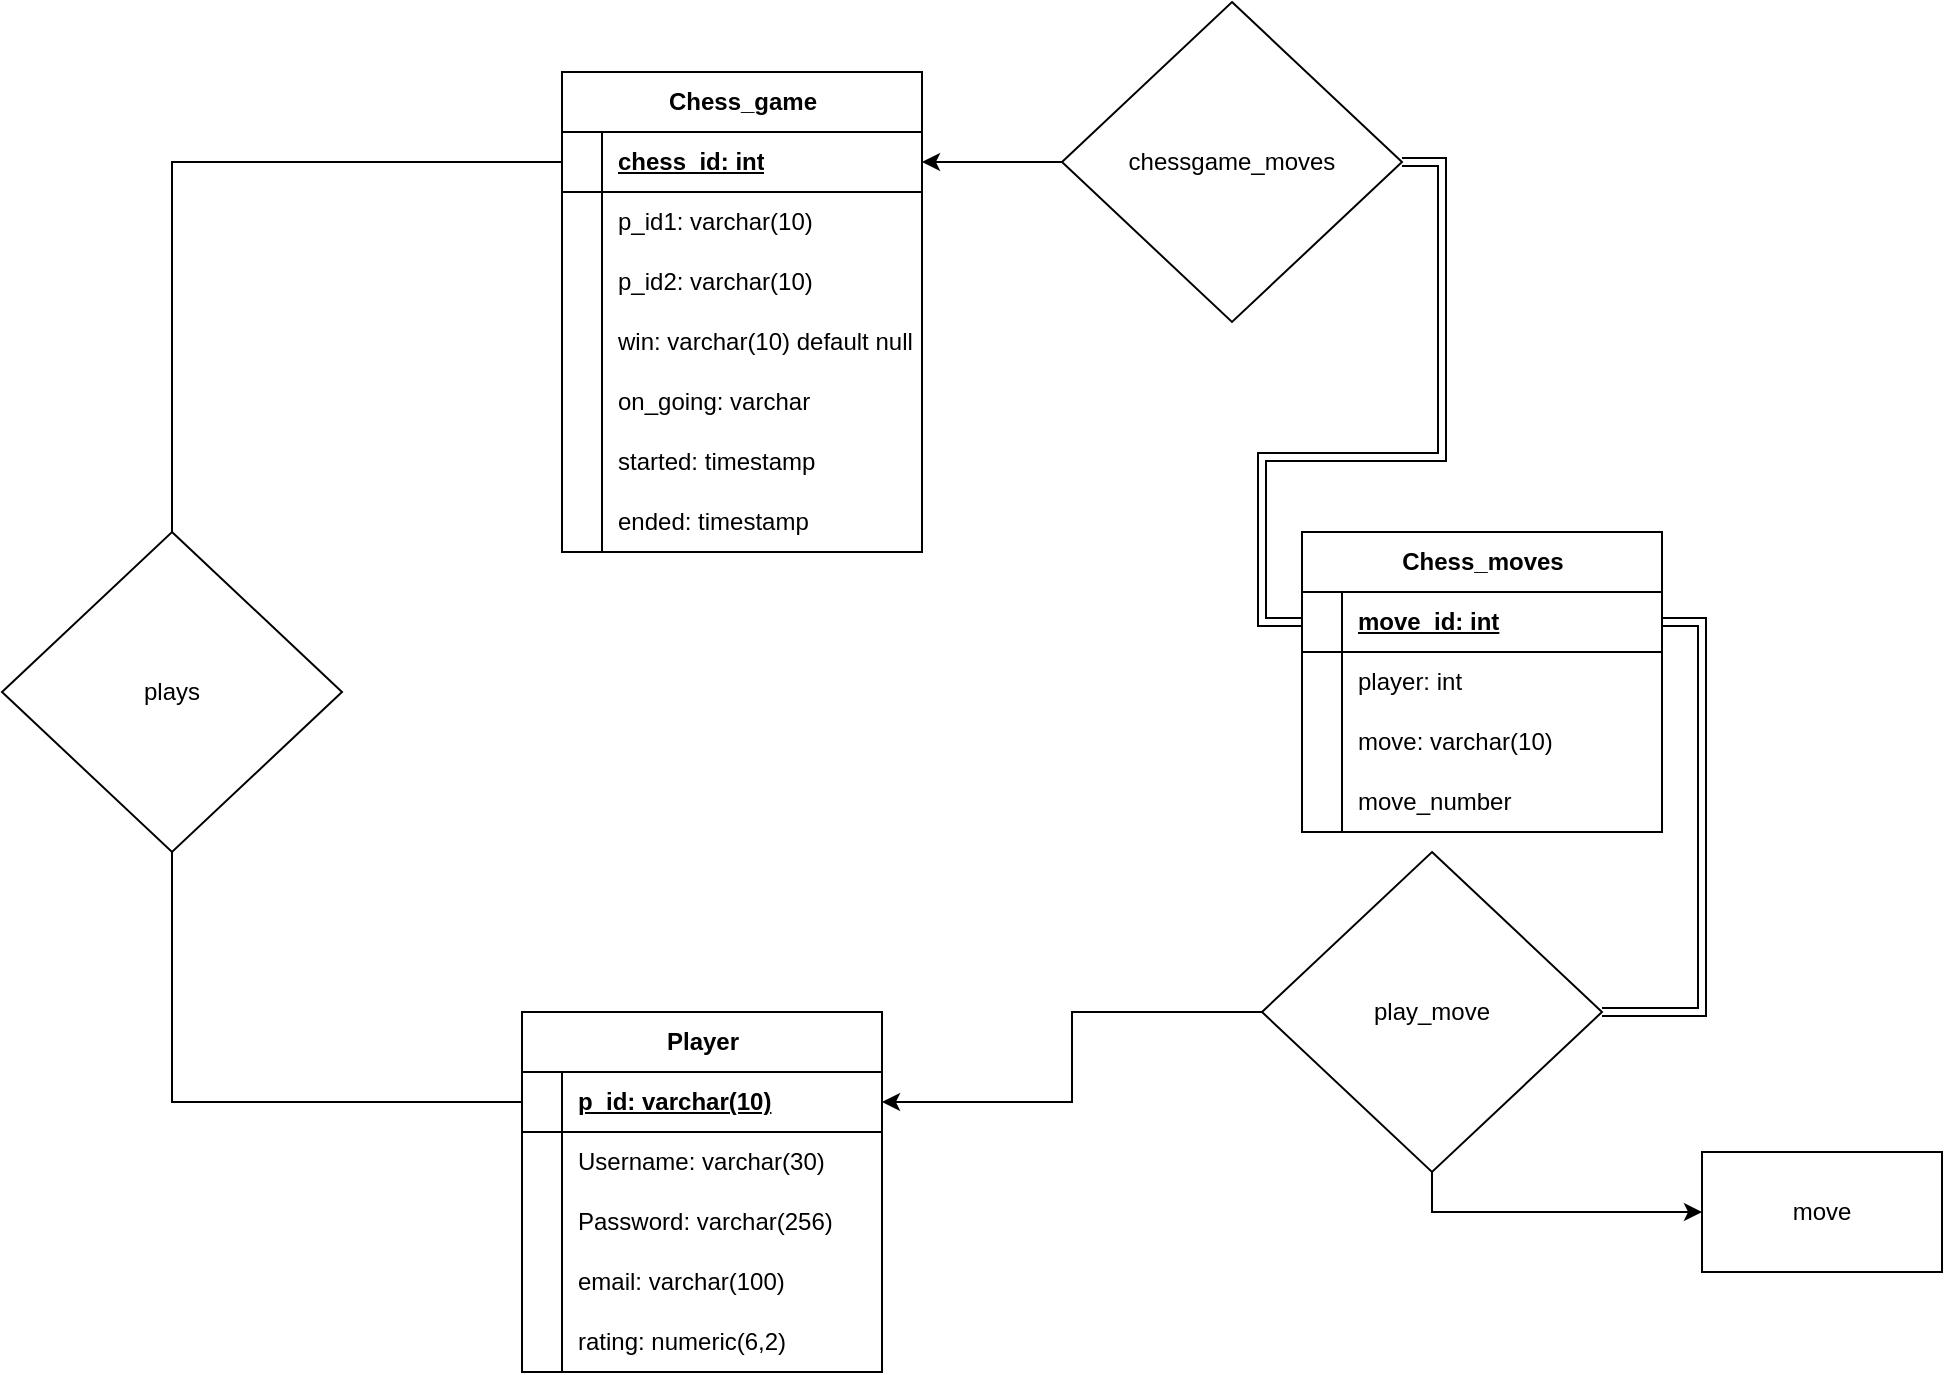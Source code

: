 <mxfile version="24.7.8">
  <diagram name="Page-1" id="qYrCSqp6k7sTd2x5lLK0">
    <mxGraphModel dx="1434" dy="844" grid="1" gridSize="10" guides="1" tooltips="1" connect="1" arrows="1" fold="1" page="1" pageScale="1" pageWidth="850" pageHeight="1100" math="0" shadow="0">
      <root>
        <mxCell id="0" />
        <mxCell id="1" parent="0" />
        <mxCell id="iKL3PpLo9b1Wdhrj3Grf-9" value="Chess_game" style="shape=table;startSize=30;container=1;collapsible=1;childLayout=tableLayout;fixedRows=1;rowLines=0;fontStyle=1;align=center;resizeLast=1;html=1;" parent="1" vertex="1">
          <mxGeometry x="290" y="80" width="180" height="240" as="geometry" />
        </mxCell>
        <mxCell id="iKL3PpLo9b1Wdhrj3Grf-10" value="" style="shape=tableRow;horizontal=0;startSize=0;swimlaneHead=0;swimlaneBody=0;fillColor=none;collapsible=0;dropTarget=0;points=[[0,0.5],[1,0.5]];portConstraint=eastwest;top=0;left=0;right=0;bottom=1;" parent="iKL3PpLo9b1Wdhrj3Grf-9" vertex="1">
          <mxGeometry y="30" width="180" height="30" as="geometry" />
        </mxCell>
        <mxCell id="iKL3PpLo9b1Wdhrj3Grf-11" value="" style="shape=partialRectangle;connectable=0;fillColor=none;top=0;left=0;bottom=0;right=0;fontStyle=1;overflow=hidden;whiteSpace=wrap;html=1;" parent="iKL3PpLo9b1Wdhrj3Grf-10" vertex="1">
          <mxGeometry width="20" height="30" as="geometry">
            <mxRectangle width="20" height="30" as="alternateBounds" />
          </mxGeometry>
        </mxCell>
        <mxCell id="iKL3PpLo9b1Wdhrj3Grf-12" value="chess_id: int" style="shape=partialRectangle;connectable=0;fillColor=none;top=0;left=0;bottom=0;right=0;align=left;spacingLeft=6;fontStyle=5;overflow=hidden;whiteSpace=wrap;html=1;" parent="iKL3PpLo9b1Wdhrj3Grf-10" vertex="1">
          <mxGeometry x="20" width="160" height="30" as="geometry">
            <mxRectangle width="160" height="30" as="alternateBounds" />
          </mxGeometry>
        </mxCell>
        <mxCell id="iKL3PpLo9b1Wdhrj3Grf-13" value="" style="shape=tableRow;horizontal=0;startSize=0;swimlaneHead=0;swimlaneBody=0;fillColor=none;collapsible=0;dropTarget=0;points=[[0,0.5],[1,0.5]];portConstraint=eastwest;top=0;left=0;right=0;bottom=0;" parent="iKL3PpLo9b1Wdhrj3Grf-9" vertex="1">
          <mxGeometry y="60" width="180" height="30" as="geometry" />
        </mxCell>
        <mxCell id="iKL3PpLo9b1Wdhrj3Grf-14" value="" style="shape=partialRectangle;connectable=0;fillColor=none;top=0;left=0;bottom=0;right=0;editable=1;overflow=hidden;whiteSpace=wrap;html=1;" parent="iKL3PpLo9b1Wdhrj3Grf-13" vertex="1">
          <mxGeometry width="20" height="30" as="geometry">
            <mxRectangle width="20" height="30" as="alternateBounds" />
          </mxGeometry>
        </mxCell>
        <mxCell id="iKL3PpLo9b1Wdhrj3Grf-15" value="p_id1: varchar(10)" style="shape=partialRectangle;connectable=0;fillColor=none;top=0;left=0;bottom=0;right=0;align=left;spacingLeft=6;overflow=hidden;whiteSpace=wrap;html=1;" parent="iKL3PpLo9b1Wdhrj3Grf-13" vertex="1">
          <mxGeometry x="20" width="160" height="30" as="geometry">
            <mxRectangle width="160" height="30" as="alternateBounds" />
          </mxGeometry>
        </mxCell>
        <mxCell id="iKL3PpLo9b1Wdhrj3Grf-16" value="" style="shape=tableRow;horizontal=0;startSize=0;swimlaneHead=0;swimlaneBody=0;fillColor=none;collapsible=0;dropTarget=0;points=[[0,0.5],[1,0.5]];portConstraint=eastwest;top=0;left=0;right=0;bottom=0;" parent="iKL3PpLo9b1Wdhrj3Grf-9" vertex="1">
          <mxGeometry y="90" width="180" height="30" as="geometry" />
        </mxCell>
        <mxCell id="iKL3PpLo9b1Wdhrj3Grf-17" value="" style="shape=partialRectangle;connectable=0;fillColor=none;top=0;left=0;bottom=0;right=0;editable=1;overflow=hidden;whiteSpace=wrap;html=1;" parent="iKL3PpLo9b1Wdhrj3Grf-16" vertex="1">
          <mxGeometry width="20" height="30" as="geometry">
            <mxRectangle width="20" height="30" as="alternateBounds" />
          </mxGeometry>
        </mxCell>
        <mxCell id="iKL3PpLo9b1Wdhrj3Grf-18" value="p_id2: varchar(10)" style="shape=partialRectangle;connectable=0;fillColor=none;top=0;left=0;bottom=0;right=0;align=left;spacingLeft=6;overflow=hidden;whiteSpace=wrap;html=1;" parent="iKL3PpLo9b1Wdhrj3Grf-16" vertex="1">
          <mxGeometry x="20" width="160" height="30" as="geometry">
            <mxRectangle width="160" height="30" as="alternateBounds" />
          </mxGeometry>
        </mxCell>
        <mxCell id="iKL3PpLo9b1Wdhrj3Grf-19" value="" style="shape=tableRow;horizontal=0;startSize=0;swimlaneHead=0;swimlaneBody=0;fillColor=none;collapsible=0;dropTarget=0;points=[[0,0.5],[1,0.5]];portConstraint=eastwest;top=0;left=0;right=0;bottom=0;" parent="iKL3PpLo9b1Wdhrj3Grf-9" vertex="1">
          <mxGeometry y="120" width="180" height="30" as="geometry" />
        </mxCell>
        <mxCell id="iKL3PpLo9b1Wdhrj3Grf-20" value="" style="shape=partialRectangle;connectable=0;fillColor=none;top=0;left=0;bottom=0;right=0;editable=1;overflow=hidden;whiteSpace=wrap;html=1;" parent="iKL3PpLo9b1Wdhrj3Grf-19" vertex="1">
          <mxGeometry width="20" height="30" as="geometry">
            <mxRectangle width="20" height="30" as="alternateBounds" />
          </mxGeometry>
        </mxCell>
        <mxCell id="iKL3PpLo9b1Wdhrj3Grf-21" value="win: varchar(10) default null" style="shape=partialRectangle;connectable=0;fillColor=none;top=0;left=0;bottom=0;right=0;align=left;spacingLeft=6;overflow=hidden;whiteSpace=wrap;html=1;" parent="iKL3PpLo9b1Wdhrj3Grf-19" vertex="1">
          <mxGeometry x="20" width="160" height="30" as="geometry">
            <mxRectangle width="160" height="30" as="alternateBounds" />
          </mxGeometry>
        </mxCell>
        <mxCell id="HNaoeisaOIT4UkUStYvM-53" value="" style="shape=tableRow;horizontal=0;startSize=0;swimlaneHead=0;swimlaneBody=0;fillColor=none;collapsible=0;dropTarget=0;points=[[0,0.5],[1,0.5]];portConstraint=eastwest;top=0;left=0;right=0;bottom=0;" parent="iKL3PpLo9b1Wdhrj3Grf-9" vertex="1">
          <mxGeometry y="150" width="180" height="30" as="geometry" />
        </mxCell>
        <mxCell id="HNaoeisaOIT4UkUStYvM-54" value="" style="shape=partialRectangle;connectable=0;fillColor=none;top=0;left=0;bottom=0;right=0;editable=1;overflow=hidden;whiteSpace=wrap;html=1;" parent="HNaoeisaOIT4UkUStYvM-53" vertex="1">
          <mxGeometry width="20" height="30" as="geometry">
            <mxRectangle width="20" height="30" as="alternateBounds" />
          </mxGeometry>
        </mxCell>
        <mxCell id="HNaoeisaOIT4UkUStYvM-55" value="on_going: varchar" style="shape=partialRectangle;connectable=0;fillColor=none;top=0;left=0;bottom=0;right=0;align=left;spacingLeft=6;overflow=hidden;whiteSpace=wrap;html=1;" parent="HNaoeisaOIT4UkUStYvM-53" vertex="1">
          <mxGeometry x="20" width="160" height="30" as="geometry">
            <mxRectangle width="160" height="30" as="alternateBounds" />
          </mxGeometry>
        </mxCell>
        <mxCell id="HNaoeisaOIT4UkUStYvM-59" value="" style="shape=tableRow;horizontal=0;startSize=0;swimlaneHead=0;swimlaneBody=0;fillColor=none;collapsible=0;dropTarget=0;points=[[0,0.5],[1,0.5]];portConstraint=eastwest;top=0;left=0;right=0;bottom=0;" parent="iKL3PpLo9b1Wdhrj3Grf-9" vertex="1">
          <mxGeometry y="180" width="180" height="30" as="geometry" />
        </mxCell>
        <mxCell id="HNaoeisaOIT4UkUStYvM-60" value="" style="shape=partialRectangle;connectable=0;fillColor=none;top=0;left=0;bottom=0;right=0;editable=1;overflow=hidden;whiteSpace=wrap;html=1;" parent="HNaoeisaOIT4UkUStYvM-59" vertex="1">
          <mxGeometry width="20" height="30" as="geometry">
            <mxRectangle width="20" height="30" as="alternateBounds" />
          </mxGeometry>
        </mxCell>
        <mxCell id="HNaoeisaOIT4UkUStYvM-61" value="started: timestamp" style="shape=partialRectangle;connectable=0;fillColor=none;top=0;left=0;bottom=0;right=0;align=left;spacingLeft=6;overflow=hidden;whiteSpace=wrap;html=1;" parent="HNaoeisaOIT4UkUStYvM-59" vertex="1">
          <mxGeometry x="20" width="160" height="30" as="geometry">
            <mxRectangle width="160" height="30" as="alternateBounds" />
          </mxGeometry>
        </mxCell>
        <mxCell id="HNaoeisaOIT4UkUStYvM-62" value="" style="shape=tableRow;horizontal=0;startSize=0;swimlaneHead=0;swimlaneBody=0;fillColor=none;collapsible=0;dropTarget=0;points=[[0,0.5],[1,0.5]];portConstraint=eastwest;top=0;left=0;right=0;bottom=0;" parent="iKL3PpLo9b1Wdhrj3Grf-9" vertex="1">
          <mxGeometry y="210" width="180" height="30" as="geometry" />
        </mxCell>
        <mxCell id="HNaoeisaOIT4UkUStYvM-63" value="" style="shape=partialRectangle;connectable=0;fillColor=none;top=0;left=0;bottom=0;right=0;editable=1;overflow=hidden;whiteSpace=wrap;html=1;" parent="HNaoeisaOIT4UkUStYvM-62" vertex="1">
          <mxGeometry width="20" height="30" as="geometry">
            <mxRectangle width="20" height="30" as="alternateBounds" />
          </mxGeometry>
        </mxCell>
        <mxCell id="HNaoeisaOIT4UkUStYvM-64" value="ended: timestamp" style="shape=partialRectangle;connectable=0;fillColor=none;top=0;left=0;bottom=0;right=0;align=left;spacingLeft=6;overflow=hidden;whiteSpace=wrap;html=1;" parent="HNaoeisaOIT4UkUStYvM-62" vertex="1">
          <mxGeometry x="20" width="160" height="30" as="geometry">
            <mxRectangle width="160" height="30" as="alternateBounds" />
          </mxGeometry>
        </mxCell>
        <mxCell id="iKL3PpLo9b1Wdhrj3Grf-22" value="Chess_moves" style="shape=table;startSize=30;container=1;collapsible=1;childLayout=tableLayout;fixedRows=1;rowLines=0;fontStyle=1;align=center;resizeLast=1;html=1;" parent="1" vertex="1">
          <mxGeometry x="660" y="310" width="180" height="150" as="geometry" />
        </mxCell>
        <mxCell id="iKL3PpLo9b1Wdhrj3Grf-23" value="" style="shape=tableRow;horizontal=0;startSize=0;swimlaneHead=0;swimlaneBody=0;fillColor=none;collapsible=0;dropTarget=0;points=[[0,0.5],[1,0.5]];portConstraint=eastwest;top=0;left=0;right=0;bottom=1;" parent="iKL3PpLo9b1Wdhrj3Grf-22" vertex="1">
          <mxGeometry y="30" width="180" height="30" as="geometry" />
        </mxCell>
        <mxCell id="iKL3PpLo9b1Wdhrj3Grf-24" value="" style="shape=partialRectangle;connectable=0;fillColor=none;top=0;left=0;bottom=0;right=0;fontStyle=1;overflow=hidden;whiteSpace=wrap;html=1;" parent="iKL3PpLo9b1Wdhrj3Grf-23" vertex="1">
          <mxGeometry width="20" height="30" as="geometry">
            <mxRectangle width="20" height="30" as="alternateBounds" />
          </mxGeometry>
        </mxCell>
        <mxCell id="iKL3PpLo9b1Wdhrj3Grf-25" value="move_id: int" style="shape=partialRectangle;connectable=0;fillColor=none;top=0;left=0;bottom=0;right=0;align=left;spacingLeft=6;fontStyle=5;overflow=hidden;whiteSpace=wrap;html=1;" parent="iKL3PpLo9b1Wdhrj3Grf-23" vertex="1">
          <mxGeometry x="20" width="160" height="30" as="geometry">
            <mxRectangle width="160" height="30" as="alternateBounds" />
          </mxGeometry>
        </mxCell>
        <mxCell id="iKL3PpLo9b1Wdhrj3Grf-26" value="" style="shape=tableRow;horizontal=0;startSize=0;swimlaneHead=0;swimlaneBody=0;fillColor=none;collapsible=0;dropTarget=0;points=[[0,0.5],[1,0.5]];portConstraint=eastwest;top=0;left=0;right=0;bottom=0;" parent="iKL3PpLo9b1Wdhrj3Grf-22" vertex="1">
          <mxGeometry y="60" width="180" height="30" as="geometry" />
        </mxCell>
        <mxCell id="iKL3PpLo9b1Wdhrj3Grf-27" value="" style="shape=partialRectangle;connectable=0;fillColor=none;top=0;left=0;bottom=0;right=0;editable=1;overflow=hidden;whiteSpace=wrap;html=1;" parent="iKL3PpLo9b1Wdhrj3Grf-26" vertex="1">
          <mxGeometry width="20" height="30" as="geometry">
            <mxRectangle width="20" height="30" as="alternateBounds" />
          </mxGeometry>
        </mxCell>
        <mxCell id="iKL3PpLo9b1Wdhrj3Grf-28" value="player: int" style="shape=partialRectangle;connectable=0;fillColor=none;top=0;left=0;bottom=0;right=0;align=left;spacingLeft=6;overflow=hidden;whiteSpace=wrap;html=1;" parent="iKL3PpLo9b1Wdhrj3Grf-26" vertex="1">
          <mxGeometry x="20" width="160" height="30" as="geometry">
            <mxRectangle width="160" height="30" as="alternateBounds" />
          </mxGeometry>
        </mxCell>
        <mxCell id="iKL3PpLo9b1Wdhrj3Grf-29" value="" style="shape=tableRow;horizontal=0;startSize=0;swimlaneHead=0;swimlaneBody=0;fillColor=none;collapsible=0;dropTarget=0;points=[[0,0.5],[1,0.5]];portConstraint=eastwest;top=0;left=0;right=0;bottom=0;" parent="iKL3PpLo9b1Wdhrj3Grf-22" vertex="1">
          <mxGeometry y="90" width="180" height="30" as="geometry" />
        </mxCell>
        <mxCell id="iKL3PpLo9b1Wdhrj3Grf-30" value="" style="shape=partialRectangle;connectable=0;fillColor=none;top=0;left=0;bottom=0;right=0;editable=1;overflow=hidden;whiteSpace=wrap;html=1;" parent="iKL3PpLo9b1Wdhrj3Grf-29" vertex="1">
          <mxGeometry width="20" height="30" as="geometry">
            <mxRectangle width="20" height="30" as="alternateBounds" />
          </mxGeometry>
        </mxCell>
        <mxCell id="iKL3PpLo9b1Wdhrj3Grf-31" value="move: varchar(10)" style="shape=partialRectangle;connectable=0;fillColor=none;top=0;left=0;bottom=0;right=0;align=left;spacingLeft=6;overflow=hidden;whiteSpace=wrap;html=1;" parent="iKL3PpLo9b1Wdhrj3Grf-29" vertex="1">
          <mxGeometry x="20" width="160" height="30" as="geometry">
            <mxRectangle width="160" height="30" as="alternateBounds" />
          </mxGeometry>
        </mxCell>
        <mxCell id="iKL3PpLo9b1Wdhrj3Grf-32" value="" style="shape=tableRow;horizontal=0;startSize=0;swimlaneHead=0;swimlaneBody=0;fillColor=none;collapsible=0;dropTarget=0;points=[[0,0.5],[1,0.5]];portConstraint=eastwest;top=0;left=0;right=0;bottom=0;" parent="iKL3PpLo9b1Wdhrj3Grf-22" vertex="1">
          <mxGeometry y="120" width="180" height="30" as="geometry" />
        </mxCell>
        <mxCell id="iKL3PpLo9b1Wdhrj3Grf-33" value="" style="shape=partialRectangle;connectable=0;fillColor=none;top=0;left=0;bottom=0;right=0;editable=1;overflow=hidden;whiteSpace=wrap;html=1;" parent="iKL3PpLo9b1Wdhrj3Grf-32" vertex="1">
          <mxGeometry width="20" height="30" as="geometry">
            <mxRectangle width="20" height="30" as="alternateBounds" />
          </mxGeometry>
        </mxCell>
        <mxCell id="iKL3PpLo9b1Wdhrj3Grf-34" value="move_number" style="shape=partialRectangle;connectable=0;fillColor=none;top=0;left=0;bottom=0;right=0;align=left;spacingLeft=6;overflow=hidden;whiteSpace=wrap;html=1;" parent="iKL3PpLo9b1Wdhrj3Grf-32" vertex="1">
          <mxGeometry x="20" width="160" height="30" as="geometry">
            <mxRectangle width="160" height="30" as="alternateBounds" />
          </mxGeometry>
        </mxCell>
        <mxCell id="iKL3PpLo9b1Wdhrj3Grf-35" value="Player" style="shape=table;startSize=30;container=1;collapsible=1;childLayout=tableLayout;fixedRows=1;rowLines=0;fontStyle=1;align=center;resizeLast=1;html=1;" parent="1" vertex="1">
          <mxGeometry x="270" y="550" width="180" height="180" as="geometry" />
        </mxCell>
        <mxCell id="iKL3PpLo9b1Wdhrj3Grf-36" value="" style="shape=tableRow;horizontal=0;startSize=0;swimlaneHead=0;swimlaneBody=0;fillColor=none;collapsible=0;dropTarget=0;points=[[0,0.5],[1,0.5]];portConstraint=eastwest;top=0;left=0;right=0;bottom=1;" parent="iKL3PpLo9b1Wdhrj3Grf-35" vertex="1">
          <mxGeometry y="30" width="180" height="30" as="geometry" />
        </mxCell>
        <mxCell id="iKL3PpLo9b1Wdhrj3Grf-37" value="" style="shape=partialRectangle;connectable=0;fillColor=none;top=0;left=0;bottom=0;right=0;fontStyle=1;overflow=hidden;whiteSpace=wrap;html=1;" parent="iKL3PpLo9b1Wdhrj3Grf-36" vertex="1">
          <mxGeometry width="20" height="30" as="geometry">
            <mxRectangle width="20" height="30" as="alternateBounds" />
          </mxGeometry>
        </mxCell>
        <mxCell id="iKL3PpLo9b1Wdhrj3Grf-38" value="p_id: varchar(10)" style="shape=partialRectangle;connectable=0;fillColor=none;top=0;left=0;bottom=0;right=0;align=left;spacingLeft=6;fontStyle=5;overflow=hidden;whiteSpace=wrap;html=1;" parent="iKL3PpLo9b1Wdhrj3Grf-36" vertex="1">
          <mxGeometry x="20" width="160" height="30" as="geometry">
            <mxRectangle width="160" height="30" as="alternateBounds" />
          </mxGeometry>
        </mxCell>
        <mxCell id="iKL3PpLo9b1Wdhrj3Grf-39" value="" style="shape=tableRow;horizontal=0;startSize=0;swimlaneHead=0;swimlaneBody=0;fillColor=none;collapsible=0;dropTarget=0;points=[[0,0.5],[1,0.5]];portConstraint=eastwest;top=0;left=0;right=0;bottom=0;" parent="iKL3PpLo9b1Wdhrj3Grf-35" vertex="1">
          <mxGeometry y="60" width="180" height="30" as="geometry" />
        </mxCell>
        <mxCell id="iKL3PpLo9b1Wdhrj3Grf-40" value="" style="shape=partialRectangle;connectable=0;fillColor=none;top=0;left=0;bottom=0;right=0;editable=1;overflow=hidden;whiteSpace=wrap;html=1;" parent="iKL3PpLo9b1Wdhrj3Grf-39" vertex="1">
          <mxGeometry width="20" height="30" as="geometry">
            <mxRectangle width="20" height="30" as="alternateBounds" />
          </mxGeometry>
        </mxCell>
        <mxCell id="iKL3PpLo9b1Wdhrj3Grf-41" value="Username: varchar(30)" style="shape=partialRectangle;connectable=0;fillColor=none;top=0;left=0;bottom=0;right=0;align=left;spacingLeft=6;overflow=hidden;whiteSpace=wrap;html=1;" parent="iKL3PpLo9b1Wdhrj3Grf-39" vertex="1">
          <mxGeometry x="20" width="160" height="30" as="geometry">
            <mxRectangle width="160" height="30" as="alternateBounds" />
          </mxGeometry>
        </mxCell>
        <mxCell id="iKL3PpLo9b1Wdhrj3Grf-42" value="" style="shape=tableRow;horizontal=0;startSize=0;swimlaneHead=0;swimlaneBody=0;fillColor=none;collapsible=0;dropTarget=0;points=[[0,0.5],[1,0.5]];portConstraint=eastwest;top=0;left=0;right=0;bottom=0;" parent="iKL3PpLo9b1Wdhrj3Grf-35" vertex="1">
          <mxGeometry y="90" width="180" height="30" as="geometry" />
        </mxCell>
        <mxCell id="iKL3PpLo9b1Wdhrj3Grf-43" value="" style="shape=partialRectangle;connectable=0;fillColor=none;top=0;left=0;bottom=0;right=0;editable=1;overflow=hidden;whiteSpace=wrap;html=1;" parent="iKL3PpLo9b1Wdhrj3Grf-42" vertex="1">
          <mxGeometry width="20" height="30" as="geometry">
            <mxRectangle width="20" height="30" as="alternateBounds" />
          </mxGeometry>
        </mxCell>
        <mxCell id="iKL3PpLo9b1Wdhrj3Grf-44" value="Password: varchar(256)" style="shape=partialRectangle;connectable=0;fillColor=none;top=0;left=0;bottom=0;right=0;align=left;spacingLeft=6;overflow=hidden;whiteSpace=wrap;html=1;" parent="iKL3PpLo9b1Wdhrj3Grf-42" vertex="1">
          <mxGeometry x="20" width="160" height="30" as="geometry">
            <mxRectangle width="160" height="30" as="alternateBounds" />
          </mxGeometry>
        </mxCell>
        <mxCell id="iKL3PpLo9b1Wdhrj3Grf-45" value="" style="shape=tableRow;horizontal=0;startSize=0;swimlaneHead=0;swimlaneBody=0;fillColor=none;collapsible=0;dropTarget=0;points=[[0,0.5],[1,0.5]];portConstraint=eastwest;top=0;left=0;right=0;bottom=0;" parent="iKL3PpLo9b1Wdhrj3Grf-35" vertex="1">
          <mxGeometry y="120" width="180" height="30" as="geometry" />
        </mxCell>
        <mxCell id="iKL3PpLo9b1Wdhrj3Grf-46" value="" style="shape=partialRectangle;connectable=0;fillColor=none;top=0;left=0;bottom=0;right=0;editable=1;overflow=hidden;whiteSpace=wrap;html=1;" parent="iKL3PpLo9b1Wdhrj3Grf-45" vertex="1">
          <mxGeometry width="20" height="30" as="geometry">
            <mxRectangle width="20" height="30" as="alternateBounds" />
          </mxGeometry>
        </mxCell>
        <mxCell id="iKL3PpLo9b1Wdhrj3Grf-47" value="email: varchar(100)" style="shape=partialRectangle;connectable=0;fillColor=none;top=0;left=0;bottom=0;right=0;align=left;spacingLeft=6;overflow=hidden;whiteSpace=wrap;html=1;" parent="iKL3PpLo9b1Wdhrj3Grf-45" vertex="1">
          <mxGeometry x="20" width="160" height="30" as="geometry">
            <mxRectangle width="160" height="30" as="alternateBounds" />
          </mxGeometry>
        </mxCell>
        <mxCell id="iKL3PpLo9b1Wdhrj3Grf-93" value="" style="shape=tableRow;horizontal=0;startSize=0;swimlaneHead=0;swimlaneBody=0;fillColor=none;collapsible=0;dropTarget=0;points=[[0,0.5],[1,0.5]];portConstraint=eastwest;top=0;left=0;right=0;bottom=0;" parent="iKL3PpLo9b1Wdhrj3Grf-35" vertex="1">
          <mxGeometry y="150" width="180" height="30" as="geometry" />
        </mxCell>
        <mxCell id="iKL3PpLo9b1Wdhrj3Grf-94" value="" style="shape=partialRectangle;connectable=0;fillColor=none;top=0;left=0;bottom=0;right=0;editable=1;overflow=hidden;whiteSpace=wrap;html=1;" parent="iKL3PpLo9b1Wdhrj3Grf-93" vertex="1">
          <mxGeometry width="20" height="30" as="geometry">
            <mxRectangle width="20" height="30" as="alternateBounds" />
          </mxGeometry>
        </mxCell>
        <mxCell id="iKL3PpLo9b1Wdhrj3Grf-95" value="rating: numeric(6,2)" style="shape=partialRectangle;connectable=0;fillColor=none;top=0;left=0;bottom=0;right=0;align=left;spacingLeft=6;overflow=hidden;whiteSpace=wrap;html=1;" parent="iKL3PpLo9b1Wdhrj3Grf-93" vertex="1">
          <mxGeometry x="20" width="160" height="30" as="geometry">
            <mxRectangle width="160" height="30" as="alternateBounds" />
          </mxGeometry>
        </mxCell>
        <mxCell id="HNaoeisaOIT4UkUStYvM-3" style="edgeStyle=orthogonalEdgeStyle;rounded=0;orthogonalLoop=1;jettySize=auto;html=1;exitX=0.5;exitY=0;exitDx=0;exitDy=0;entryX=0;entryY=0.5;entryDx=0;entryDy=0;endArrow=none;endFill=0;" parent="1" source="iKL3PpLo9b1Wdhrj3Grf-96" target="iKL3PpLo9b1Wdhrj3Grf-10" edge="1">
          <mxGeometry relative="1" as="geometry" />
        </mxCell>
        <mxCell id="iKL3PpLo9b1Wdhrj3Grf-96" value="plays" style="rhombus;whiteSpace=wrap;html=1;" parent="1" vertex="1">
          <mxGeometry x="10" y="310" width="170" height="160" as="geometry" />
        </mxCell>
        <mxCell id="HNaoeisaOIT4UkUStYvM-7" style="edgeStyle=orthogonalEdgeStyle;rounded=0;orthogonalLoop=1;jettySize=auto;html=1;exitX=1;exitY=0.5;exitDx=0;exitDy=0;entryX=0;entryY=0.5;entryDx=0;entryDy=0;endArrow=none;endFill=0;shape=link;" parent="1" source="HNaoeisaOIT4UkUStYvM-5" target="iKL3PpLo9b1Wdhrj3Grf-23" edge="1">
          <mxGeometry relative="1" as="geometry" />
        </mxCell>
        <mxCell id="HNaoeisaOIT4UkUStYvM-5" value="chessgame_moves" style="rhombus;whiteSpace=wrap;html=1;" parent="1" vertex="1">
          <mxGeometry x="540" y="45" width="170" height="160" as="geometry" />
        </mxCell>
        <mxCell id="HNaoeisaOIT4UkUStYvM-6" style="edgeStyle=orthogonalEdgeStyle;rounded=0;orthogonalLoop=1;jettySize=auto;html=1;exitX=1;exitY=0.5;exitDx=0;exitDy=0;entryX=0;entryY=0.5;entryDx=0;entryDy=0;endArrow=none;endFill=0;startArrow=classic;startFill=1;" parent="1" source="iKL3PpLo9b1Wdhrj3Grf-10" target="HNaoeisaOIT4UkUStYvM-5" edge="1">
          <mxGeometry relative="1" as="geometry" />
        </mxCell>
        <mxCell id="HNaoeisaOIT4UkUStYvM-10" style="edgeStyle=orthogonalEdgeStyle;rounded=0;orthogonalLoop=1;jettySize=auto;html=1;exitX=1;exitY=0.5;exitDx=0;exitDy=0;entryX=1;entryY=0.5;entryDx=0;entryDy=0;endArrow=none;endFill=0;shape=link;" parent="1" source="HNaoeisaOIT4UkUStYvM-8" target="iKL3PpLo9b1Wdhrj3Grf-23" edge="1">
          <mxGeometry relative="1" as="geometry" />
        </mxCell>
        <mxCell id="HNaoeisaOIT4UkUStYvM-66" value="" style="edgeStyle=orthogonalEdgeStyle;rounded=0;orthogonalLoop=1;jettySize=auto;html=1;exitX=0.5;exitY=1;exitDx=0;exitDy=0;entryX=0;entryY=0.5;entryDx=0;entryDy=0;" parent="1" source="HNaoeisaOIT4UkUStYvM-8" target="HNaoeisaOIT4UkUStYvM-65" edge="1">
          <mxGeometry relative="1" as="geometry" />
        </mxCell>
        <mxCell id="HNaoeisaOIT4UkUStYvM-8" value="play_move" style="rhombus;whiteSpace=wrap;html=1;" parent="1" vertex="1">
          <mxGeometry x="640" y="470" width="170" height="160" as="geometry" />
        </mxCell>
        <mxCell id="HNaoeisaOIT4UkUStYvM-9" style="edgeStyle=orthogonalEdgeStyle;rounded=0;orthogonalLoop=1;jettySize=auto;html=1;exitX=1;exitY=0.5;exitDx=0;exitDy=0;endArrow=none;endFill=0;startArrow=classic;startFill=1;" parent="1" source="iKL3PpLo9b1Wdhrj3Grf-36" target="HNaoeisaOIT4UkUStYvM-8" edge="1">
          <mxGeometry relative="1" as="geometry" />
        </mxCell>
        <mxCell id="HNaoeisaOIT4UkUStYvM-11" style="edgeStyle=orthogonalEdgeStyle;rounded=0;orthogonalLoop=1;jettySize=auto;html=1;exitX=0;exitY=0.5;exitDx=0;exitDy=0;entryX=0.5;entryY=1;entryDx=0;entryDy=0;endArrow=none;endFill=0;" parent="1" source="iKL3PpLo9b1Wdhrj3Grf-36" target="iKL3PpLo9b1Wdhrj3Grf-96" edge="1">
          <mxGeometry relative="1" as="geometry" />
        </mxCell>
        <mxCell id="HNaoeisaOIT4UkUStYvM-65" value="move" style="whiteSpace=wrap;html=1;" parent="1" vertex="1">
          <mxGeometry x="860" y="620" width="120" height="60" as="geometry" />
        </mxCell>
      </root>
    </mxGraphModel>
  </diagram>
</mxfile>
